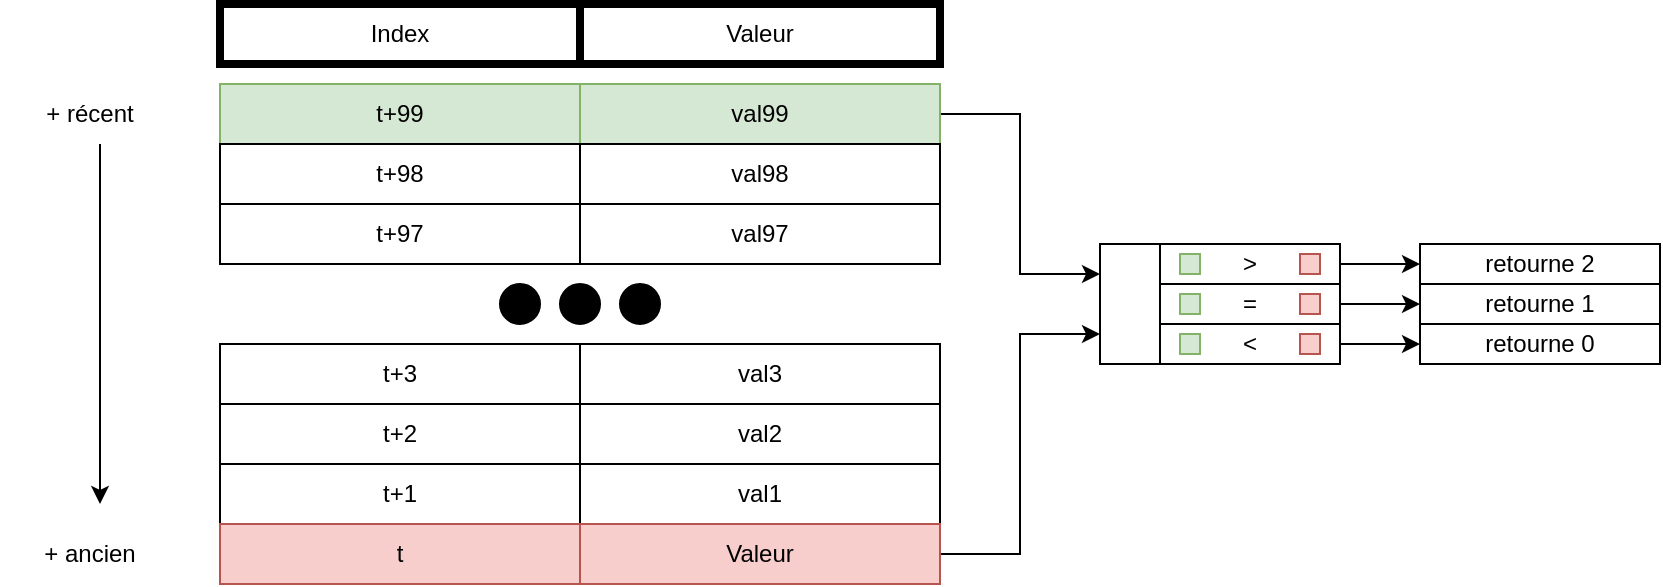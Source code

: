 <mxfile version="14.2.9" type="device"><diagram id="aYA234K3nTPxARXcxqUW" name="Page-1"><mxGraphModel dx="981" dy="526" grid="1" gridSize="10" guides="1" tooltips="1" connect="1" arrows="1" fold="1" page="1" pageScale="1" pageWidth="827" pageHeight="1169" math="0" shadow="0"><root><mxCell id="0"/><mxCell id="1" parent="0"/><mxCell id="v8tTyMiQHqshTbcUv14X-1" value="Index" style="rounded=0;whiteSpace=wrap;html=1;strokeWidth=4;" vertex="1" parent="1"><mxGeometry x="120" y="50" width="180" height="30" as="geometry"/></mxCell><mxCell id="v8tTyMiQHqshTbcUv14X-2" value="Valeur" style="rounded=0;whiteSpace=wrap;html=1;strokeWidth=4;" vertex="1" parent="1"><mxGeometry x="300" y="50" width="180" height="30" as="geometry"/></mxCell><mxCell id="v8tTyMiQHqshTbcUv14X-3" value="t+99" style="rounded=0;whiteSpace=wrap;html=1;fillColor=#d5e8d4;strokeColor=#82b366;" vertex="1" parent="1"><mxGeometry x="120" y="90" width="180" height="30" as="geometry"/></mxCell><mxCell id="v8tTyMiQHqshTbcUv14X-36" style="edgeStyle=orthogonalEdgeStyle;rounded=0;orthogonalLoop=1;jettySize=auto;html=1;exitX=1;exitY=0.5;exitDx=0;exitDy=0;entryX=0;entryY=0.25;entryDx=0;entryDy=0;" edge="1" parent="1" source="v8tTyMiQHqshTbcUv14X-4" target="v8tTyMiQHqshTbcUv14X-23"><mxGeometry relative="1" as="geometry"/></mxCell><mxCell id="v8tTyMiQHqshTbcUv14X-4" value="val99" style="rounded=0;whiteSpace=wrap;html=1;fillColor=#d5e8d4;strokeColor=#82b366;" vertex="1" parent="1"><mxGeometry x="300" y="90" width="180" height="30" as="geometry"/></mxCell><mxCell id="v8tTyMiQHqshTbcUv14X-5" value="t+98" style="rounded=0;whiteSpace=wrap;html=1;" vertex="1" parent="1"><mxGeometry x="120" y="120" width="180" height="30" as="geometry"/></mxCell><mxCell id="v8tTyMiQHqshTbcUv14X-6" value="val98" style="rounded=0;whiteSpace=wrap;html=1;" vertex="1" parent="1"><mxGeometry x="300" y="120" width="180" height="30" as="geometry"/></mxCell><mxCell id="v8tTyMiQHqshTbcUv14X-7" value="t+97" style="rounded=0;whiteSpace=wrap;html=1;" vertex="1" parent="1"><mxGeometry x="120" y="150" width="180" height="30" as="geometry"/></mxCell><mxCell id="v8tTyMiQHqshTbcUv14X-8" value="val97" style="rounded=0;whiteSpace=wrap;html=1;" vertex="1" parent="1"><mxGeometry x="300" y="150" width="180" height="30" as="geometry"/></mxCell><mxCell id="v8tTyMiQHqshTbcUv14X-9" value="t+3" style="rounded=0;whiteSpace=wrap;html=1;" vertex="1" parent="1"><mxGeometry x="120" y="220" width="180" height="30" as="geometry"/></mxCell><mxCell id="v8tTyMiQHqshTbcUv14X-10" value="val3" style="rounded=0;whiteSpace=wrap;html=1;" vertex="1" parent="1"><mxGeometry x="300" y="220" width="180" height="30" as="geometry"/></mxCell><mxCell id="v8tTyMiQHqshTbcUv14X-11" value="t+2" style="rounded=0;whiteSpace=wrap;html=1;" vertex="1" parent="1"><mxGeometry x="120" y="250" width="180" height="30" as="geometry"/></mxCell><mxCell id="v8tTyMiQHqshTbcUv14X-12" value="val2" style="rounded=0;whiteSpace=wrap;html=1;" vertex="1" parent="1"><mxGeometry x="300" y="250" width="180" height="30" as="geometry"/></mxCell><mxCell id="v8tTyMiQHqshTbcUv14X-13" value="t+1" style="rounded=0;whiteSpace=wrap;html=1;" vertex="1" parent="1"><mxGeometry x="120" y="280" width="180" height="30" as="geometry"/></mxCell><mxCell id="v8tTyMiQHqshTbcUv14X-14" value="val1" style="rounded=0;whiteSpace=wrap;html=1;" vertex="1" parent="1"><mxGeometry x="300" y="280" width="180" height="30" as="geometry"/></mxCell><mxCell id="v8tTyMiQHqshTbcUv14X-15" value="t" style="rounded=0;whiteSpace=wrap;html=1;fillColor=#f8cecc;strokeColor=#b85450;" vertex="1" parent="1"><mxGeometry x="120" y="310" width="180" height="30" as="geometry"/></mxCell><mxCell id="v8tTyMiQHqshTbcUv14X-35" style="edgeStyle=orthogonalEdgeStyle;rounded=0;orthogonalLoop=1;jettySize=auto;html=1;exitX=1;exitY=0.5;exitDx=0;exitDy=0;entryX=0;entryY=0.75;entryDx=0;entryDy=0;" edge="1" parent="1" source="v8tTyMiQHqshTbcUv14X-16" target="v8tTyMiQHqshTbcUv14X-23"><mxGeometry relative="1" as="geometry"/></mxCell><mxCell id="v8tTyMiQHqshTbcUv14X-16" value="Valeur" style="rounded=0;whiteSpace=wrap;html=1;fillColor=#f8cecc;strokeColor=#b85450;" vertex="1" parent="1"><mxGeometry x="300" y="310" width="180" height="30" as="geometry"/></mxCell><mxCell id="v8tTyMiQHqshTbcUv14X-17" value="" style="ellipse;whiteSpace=wrap;html=1;aspect=fixed;fillColor=#000000;" vertex="1" parent="1"><mxGeometry x="290" y="190" width="20" height="20" as="geometry"/></mxCell><mxCell id="v8tTyMiQHqshTbcUv14X-18" value="" style="ellipse;whiteSpace=wrap;html=1;aspect=fixed;fillColor=#000000;" vertex="1" parent="1"><mxGeometry x="320" y="190" width="20" height="20" as="geometry"/></mxCell><mxCell id="v8tTyMiQHqshTbcUv14X-19" value="" style="ellipse;whiteSpace=wrap;html=1;aspect=fixed;fillColor=#000000;" vertex="1" parent="1"><mxGeometry x="260" y="190" width="20" height="20" as="geometry"/></mxCell><mxCell id="v8tTyMiQHqshTbcUv14X-20" value="+ récent" style="text;html=1;strokeColor=none;fillColor=none;align=center;verticalAlign=middle;whiteSpace=wrap;rounded=0;" vertex="1" parent="1"><mxGeometry x="10" y="95" width="90" height="20" as="geometry"/></mxCell><mxCell id="v8tTyMiQHqshTbcUv14X-21" value="+ ancien" style="text;html=1;strokeColor=none;fillColor=none;align=center;verticalAlign=middle;whiteSpace=wrap;rounded=0;" vertex="1" parent="1"><mxGeometry x="10" y="315" width="90" height="20" as="geometry"/></mxCell><mxCell id="v8tTyMiQHqshTbcUv14X-22" value="" style="endArrow=classic;html=1;" edge="1" parent="1"><mxGeometry width="50" height="50" relative="1" as="geometry"><mxPoint x="60" y="120" as="sourcePoint"/><mxPoint x="60" y="300" as="targetPoint"/></mxGeometry></mxCell><mxCell id="v8tTyMiQHqshTbcUv14X-23" value="" style="rounded=0;whiteSpace=wrap;html=1;fillColor=#FFFFFF;" vertex="1" parent="1"><mxGeometry x="560" y="170" width="120" height="60" as="geometry"/></mxCell><mxCell id="v8tTyMiQHqshTbcUv14X-41" style="edgeStyle=orthogonalEdgeStyle;rounded=0;orthogonalLoop=1;jettySize=auto;html=1;exitX=1;exitY=0.5;exitDx=0;exitDy=0;entryX=0;entryY=0.5;entryDx=0;entryDy=0;" edge="1" parent="1" source="v8tTyMiQHqshTbcUv14X-24" target="v8tTyMiQHqshTbcUv14X-38"><mxGeometry relative="1" as="geometry"/></mxCell><mxCell id="v8tTyMiQHqshTbcUv14X-24" value="&amp;gt;" style="rounded=0;whiteSpace=wrap;html=1;fillColor=#FFFFFF;" vertex="1" parent="1"><mxGeometry x="590" y="170" width="90" height="20" as="geometry"/></mxCell><mxCell id="v8tTyMiQHqshTbcUv14X-42" style="edgeStyle=orthogonalEdgeStyle;rounded=0;orthogonalLoop=1;jettySize=auto;html=1;exitX=1;exitY=0.5;exitDx=0;exitDy=0;entryX=0;entryY=0.5;entryDx=0;entryDy=0;" edge="1" parent="1" source="v8tTyMiQHqshTbcUv14X-25" target="v8tTyMiQHqshTbcUv14X-39"><mxGeometry relative="1" as="geometry"/></mxCell><mxCell id="v8tTyMiQHqshTbcUv14X-25" value="=" style="rounded=0;whiteSpace=wrap;html=1;fillColor=#FFFFFF;" vertex="1" parent="1"><mxGeometry x="590" y="190" width="90" height="20" as="geometry"/></mxCell><mxCell id="v8tTyMiQHqshTbcUv14X-43" style="edgeStyle=orthogonalEdgeStyle;rounded=0;orthogonalLoop=1;jettySize=auto;html=1;exitX=1;exitY=0.5;exitDx=0;exitDy=0;entryX=0;entryY=0.5;entryDx=0;entryDy=0;" edge="1" parent="1" source="v8tTyMiQHqshTbcUv14X-26" target="v8tTyMiQHqshTbcUv14X-40"><mxGeometry relative="1" as="geometry"/></mxCell><mxCell id="v8tTyMiQHqshTbcUv14X-26" value="&amp;lt;" style="rounded=0;whiteSpace=wrap;html=1;fillColor=#FFFFFF;" vertex="1" parent="1"><mxGeometry x="590" y="210" width="90" height="20" as="geometry"/></mxCell><mxCell id="v8tTyMiQHqshTbcUv14X-27" value="" style="rounded=0;whiteSpace=wrap;html=1;fillColor=#d5e8d4;strokeColor=#82b366;" vertex="1" parent="1"><mxGeometry x="600" y="175" width="10" height="10" as="geometry"/></mxCell><mxCell id="v8tTyMiQHqshTbcUv14X-29" value="" style="rounded=0;whiteSpace=wrap;html=1;fillColor=#f8cecc;strokeColor=#b85450;" vertex="1" parent="1"><mxGeometry x="660" y="175" width="10" height="10" as="geometry"/></mxCell><mxCell id="v8tTyMiQHqshTbcUv14X-30" value="" style="rounded=0;whiteSpace=wrap;html=1;fillColor=#d5e8d4;strokeColor=#82b366;" vertex="1" parent="1"><mxGeometry x="600" y="195" width="10" height="10" as="geometry"/></mxCell><mxCell id="v8tTyMiQHqshTbcUv14X-31" value="" style="rounded=0;whiteSpace=wrap;html=1;fillColor=#f8cecc;strokeColor=#b85450;" vertex="1" parent="1"><mxGeometry x="660" y="195" width="10" height="10" as="geometry"/></mxCell><mxCell id="v8tTyMiQHqshTbcUv14X-32" value="" style="rounded=0;whiteSpace=wrap;html=1;fillColor=#d5e8d4;strokeColor=#82b366;" vertex="1" parent="1"><mxGeometry x="600" y="215" width="10" height="10" as="geometry"/></mxCell><mxCell id="v8tTyMiQHqshTbcUv14X-33" value="" style="rounded=0;whiteSpace=wrap;html=1;fillColor=#f8cecc;strokeColor=#b85450;" vertex="1" parent="1"><mxGeometry x="660" y="215" width="10" height="10" as="geometry"/></mxCell><mxCell id="v8tTyMiQHqshTbcUv14X-38" value="retourne 2" style="rounded=0;whiteSpace=wrap;html=1;fillColor=#FFFFFF;" vertex="1" parent="1"><mxGeometry x="720" y="170" width="120" height="20" as="geometry"/></mxCell><mxCell id="v8tTyMiQHqshTbcUv14X-39" value="retourne 1" style="rounded=0;whiteSpace=wrap;html=1;fillColor=#FFFFFF;" vertex="1" parent="1"><mxGeometry x="720" y="190" width="120" height="20" as="geometry"/></mxCell><mxCell id="v8tTyMiQHqshTbcUv14X-40" value="retourne 0" style="rounded=0;whiteSpace=wrap;html=1;fillColor=#FFFFFF;" vertex="1" parent="1"><mxGeometry x="720" y="210" width="120" height="20" as="geometry"/></mxCell></root></mxGraphModel></diagram></mxfile>